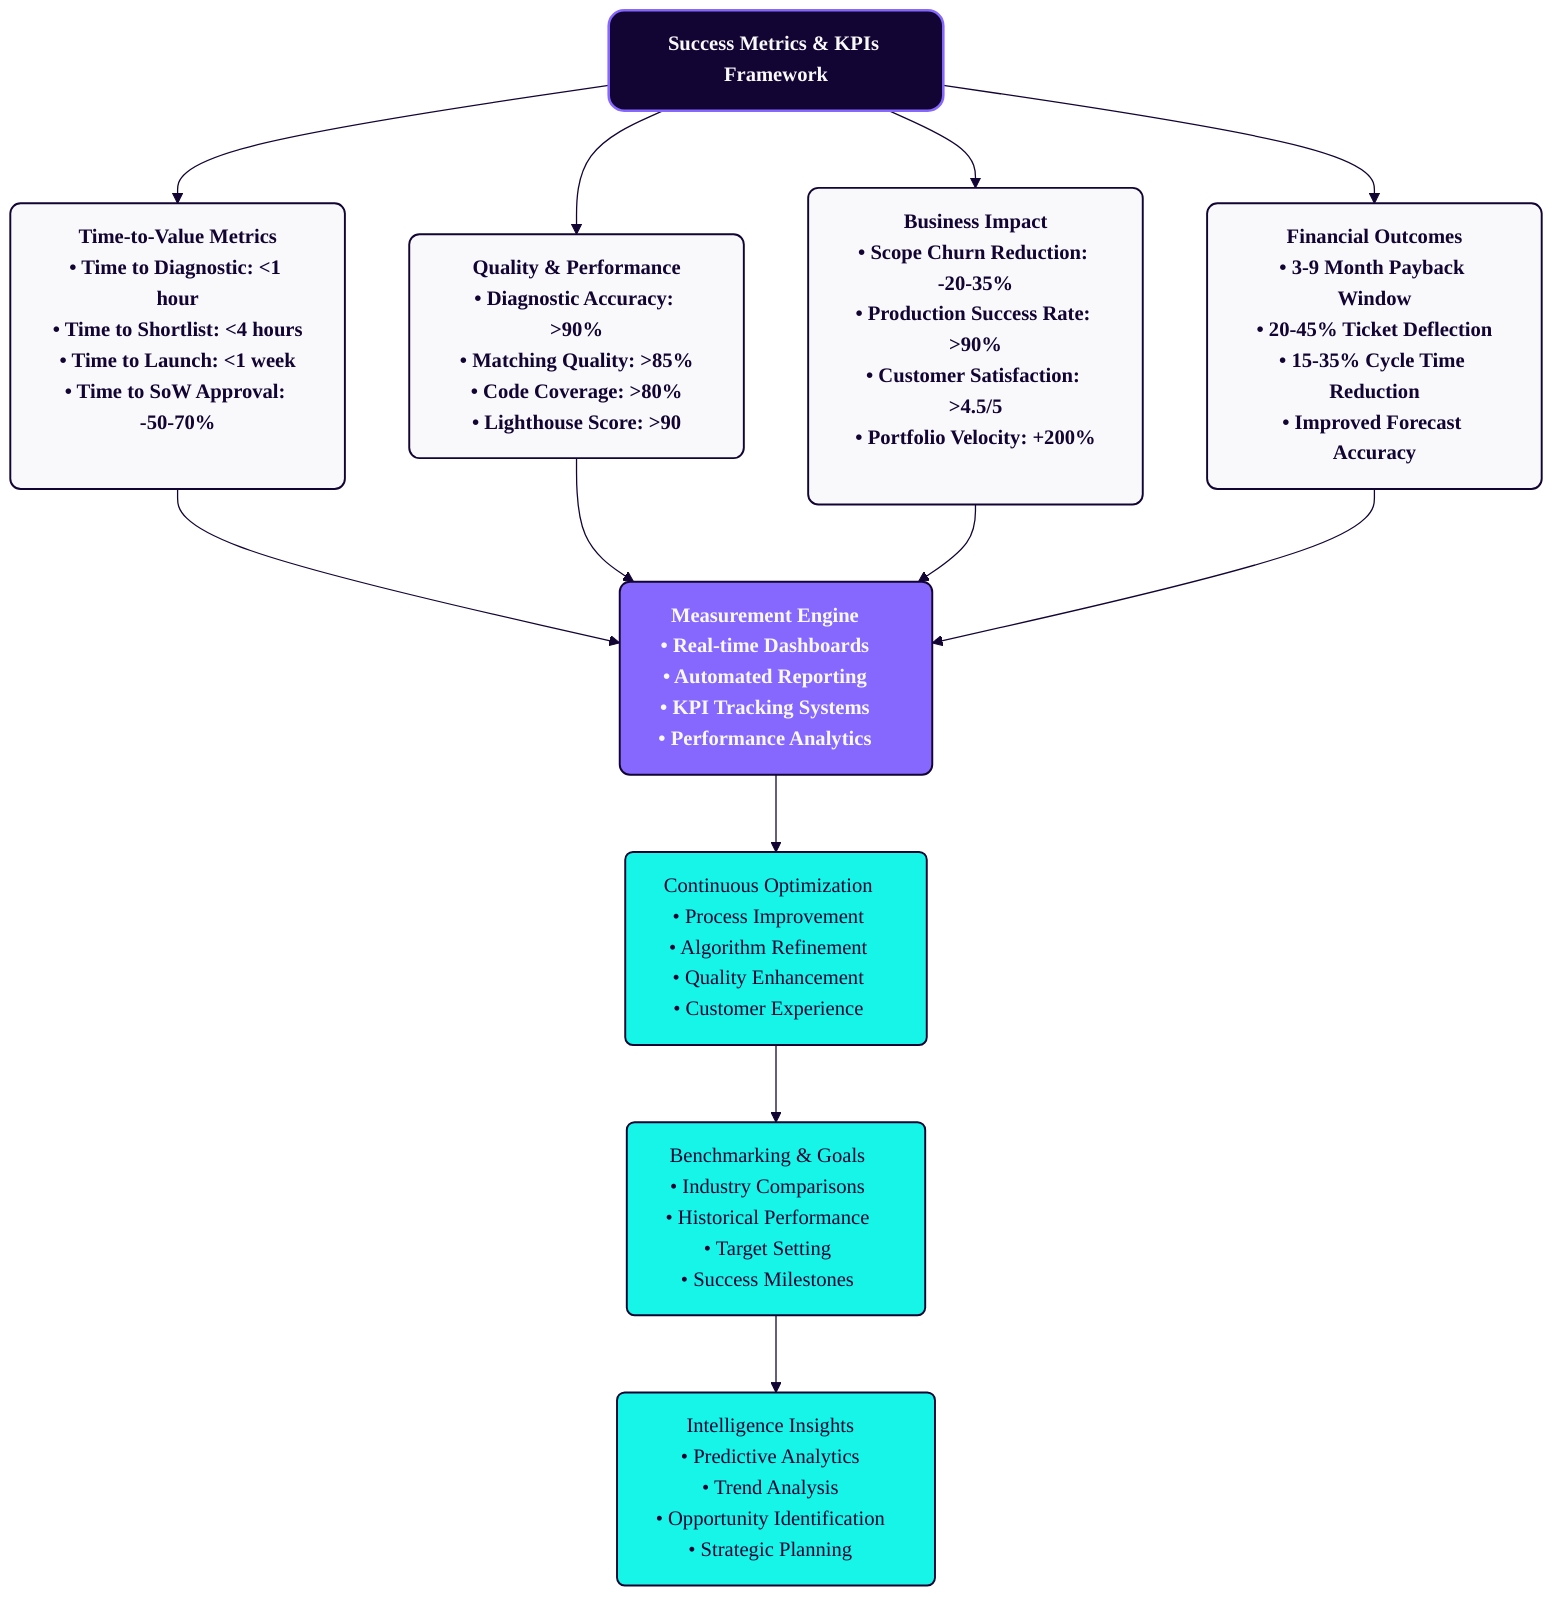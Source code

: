 %%{init: {"theme":"base","themeVariables":{"fontFamily":"Manrope, Inter, system-ui, -apple-system, Segoe UI, Roboto, Arial, sans-serif","primaryColor":"#8768FF","primaryBorderColor":"#120433","primaryTextColor":"#120433","lineColor":"#120433","background":"#F9F9FB"},"flowchart":{"curve":"basis","htmlLabels":true,"nodeSpacing":50,"rankSpacing":60}}}%%
flowchart TD
  A[Success Metrics & KPIs Framework] --> Time[Time-to-Value Metrics<br/>• Time to Diagnostic: <1 hour<br/>• Time to Shortlist: <4 hours<br/>• Time to Launch: <1 week<br/>• Time to SoW Approval: -50-70%]

  A --> Quality[Quality & Performance<br/>• Diagnostic Accuracy: >90%<br/>• Matching Quality: >85%<br/>• Code Coverage: >80%<br/>• Lighthouse Score: >90]

  A --> Business[Business Impact<br/>• Scope Churn Reduction: -20-35%<br/>• Production Success Rate: >90%<br/>• Customer Satisfaction: >4.5/5<br/>• Portfolio Velocity: +200%]

  A --> Financial[Financial Outcomes<br/>• 3-9 Month Payback Window<br/>• 20-45% Ticket Deflection<br/>• 15-35% Cycle Time Reduction<br/>• Improved Forecast Accuracy]

  Time --> Measurement[Measurement Engine<br/>• Real-time Dashboards<br/>• Automated Reporting<br/>• KPI Tracking Systems<br/>• Performance Analytics]

  Quality --> Measurement
  Business --> Measurement
  Financial --> Measurement

  Measurement --> Optimization[Continuous Optimization<br/>• Process Improvement<br/>• Algorithm Refinement<br/>• Quality Enhancement<br/>• Customer Experience]

  Optimization --> Benchmarking[Benchmarking & Goals<br/>• Industry Comparisons<br/>• Historical Performance<br/>• Target Setting<br/>• Success Milestones]

  Benchmarking --> Intelligence[Intelligence Insights<br/>• Predictive Analytics<br/>• Trend Analysis<br/>• Opportunity Identification<br/>• Strategic Planning]

  classDef framework fill:#120433,stroke:#8768FF,color:#F9F9FB,stroke-width:2px,rx:12,ry:12,font-weight:700
  classDef metric fill:#F9F9FB,stroke:#120433,color:#120433,stroke-width:1.5px,rx:8,ry:8,font-weight:600
  classDef measurement fill:#8768FF,stroke:#120433,color:#F9F9FB,stroke-width:1.5px,rx:8,ry:8,font-weight:600
  classDef optimization fill:#17F4E8,stroke:#120433,color:#120433,stroke-width:1.5px,rx:6,ry:6,font-weight:500

  class A framework
  class Time,Quality,Business,Financial metric
  class Measurement measurement
  class Optimization,Benchmarking,Intelligence optimization